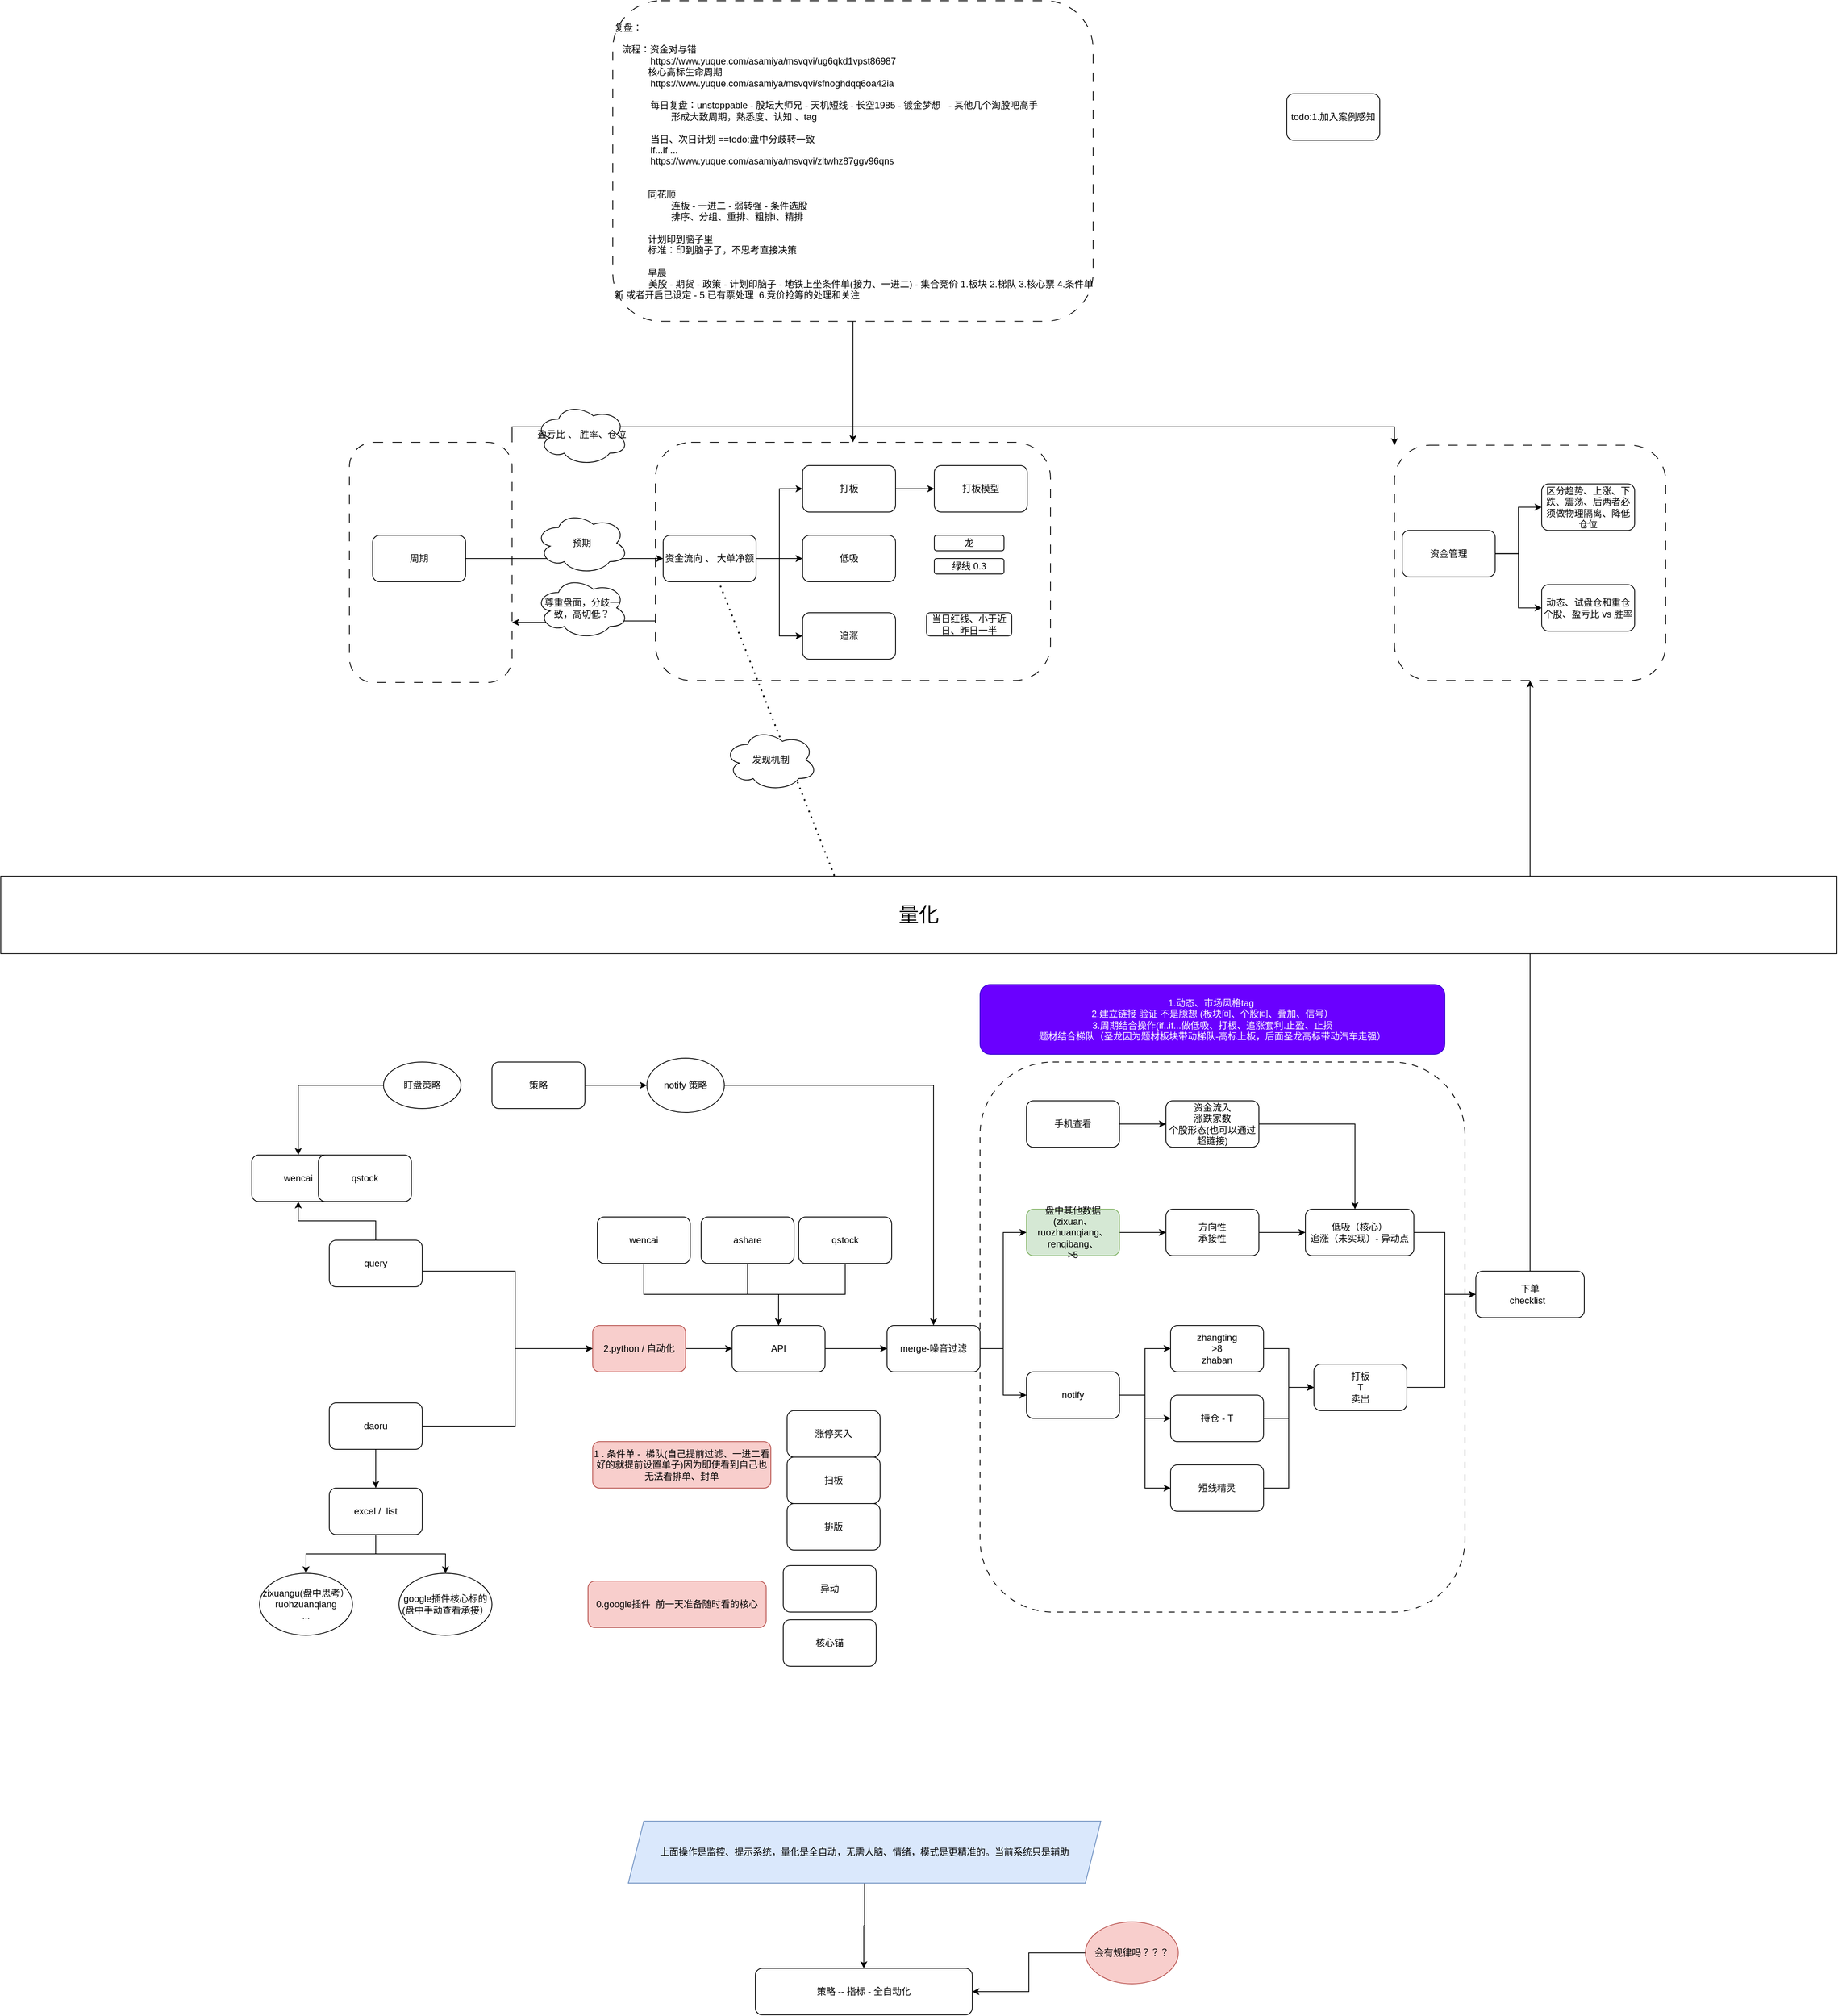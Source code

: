<mxfile version="22.0.8" type="github">
  <diagram name="第 1 页" id="y5jETXpf-k1WF732A3_M">
    <mxGraphModel dx="2739" dy="2273" grid="1" gridSize="10" guides="1" tooltips="1" connect="1" arrows="1" fold="1" page="1" pageScale="1" pageWidth="827" pageHeight="1169" math="0" shadow="0">
      <root>
        <mxCell id="0" />
        <mxCell id="1" parent="0" />
        <mxCell id="3b5u9iy_GeAOWJdaI9El-85" style="edgeStyle=orthogonalEdgeStyle;rounded=0;orthogonalLoop=1;jettySize=auto;html=1;exitX=0;exitY=0.75;exitDx=0;exitDy=0;entryX=1;entryY=0.75;entryDx=0;entryDy=0;" edge="1" parent="1" source="Gqe8VwMSzwfpg7zT9i1C-9" target="Gqe8VwMSzwfpg7zT9i1C-8">
          <mxGeometry relative="1" as="geometry" />
        </mxCell>
        <mxCell id="Gqe8VwMSzwfpg7zT9i1C-9" value="" style="rounded=1;whiteSpace=wrap;html=1;dashed=1;dashPattern=12 12;" parent="1" vertex="1">
          <mxGeometry x="455" y="50" width="510" height="307.5" as="geometry" />
        </mxCell>
        <mxCell id="3b5u9iy_GeAOWJdaI9El-81" style="edgeStyle=orthogonalEdgeStyle;rounded=0;orthogonalLoop=1;jettySize=auto;html=1;exitX=1;exitY=0;exitDx=0;exitDy=0;entryX=0;entryY=0;entryDx=0;entryDy=0;" edge="1" parent="1" source="Gqe8VwMSzwfpg7zT9i1C-8" target="Gqe8VwMSzwfpg7zT9i1C-15">
          <mxGeometry relative="1" as="geometry" />
        </mxCell>
        <mxCell id="Gqe8VwMSzwfpg7zT9i1C-8" value="" style="rounded=1;whiteSpace=wrap;html=1;dashed=1;dashPattern=12 12;" parent="1" vertex="1">
          <mxGeometry x="60" y="50" width="210" height="310" as="geometry" />
        </mxCell>
        <mxCell id="Gqe8VwMSzwfpg7zT9i1C-10" style="edgeStyle=orthogonalEdgeStyle;rounded=0;orthogonalLoop=1;jettySize=auto;html=1;exitX=1;exitY=0.5;exitDx=0;exitDy=0;" parent="1" source="Gqe8VwMSzwfpg7zT9i1C-1" target="Gqe8VwMSzwfpg7zT9i1C-2" edge="1">
          <mxGeometry relative="1" as="geometry" />
        </mxCell>
        <mxCell id="Gqe8VwMSzwfpg7zT9i1C-1" value="周期" style="rounded=1;whiteSpace=wrap;html=1;" parent="1" vertex="1">
          <mxGeometry x="90" y="170" width="120" height="60" as="geometry" />
        </mxCell>
        <mxCell id="Gqe8VwMSzwfpg7zT9i1C-11" style="edgeStyle=orthogonalEdgeStyle;rounded=0;orthogonalLoop=1;jettySize=auto;html=1;exitX=1;exitY=0.5;exitDx=0;exitDy=0;entryX=0;entryY=0.5;entryDx=0;entryDy=0;" parent="1" source="Gqe8VwMSzwfpg7zT9i1C-2" target="Gqe8VwMSzwfpg7zT9i1C-3" edge="1">
          <mxGeometry relative="1" as="geometry" />
        </mxCell>
        <mxCell id="Gqe8VwMSzwfpg7zT9i1C-12" style="edgeStyle=orthogonalEdgeStyle;rounded=0;orthogonalLoop=1;jettySize=auto;html=1;exitX=1;exitY=0.5;exitDx=0;exitDy=0;" parent="1" source="Gqe8VwMSzwfpg7zT9i1C-2" target="Gqe8VwMSzwfpg7zT9i1C-4" edge="1">
          <mxGeometry relative="1" as="geometry" />
        </mxCell>
        <mxCell id="Gqe8VwMSzwfpg7zT9i1C-13" style="edgeStyle=orthogonalEdgeStyle;rounded=0;orthogonalLoop=1;jettySize=auto;html=1;exitX=1;exitY=0.5;exitDx=0;exitDy=0;entryX=0;entryY=0.5;entryDx=0;entryDy=0;" parent="1" source="Gqe8VwMSzwfpg7zT9i1C-2" target="Gqe8VwMSzwfpg7zT9i1C-6" edge="1">
          <mxGeometry relative="1" as="geometry" />
        </mxCell>
        <mxCell id="Gqe8VwMSzwfpg7zT9i1C-2" value="资金流向 、 大单净额" style="rounded=1;whiteSpace=wrap;html=1;" parent="1" vertex="1">
          <mxGeometry x="465" y="170" width="120" height="60" as="geometry" />
        </mxCell>
        <mxCell id="Gqe8VwMSzwfpg7zT9i1C-16" style="edgeStyle=orthogonalEdgeStyle;rounded=0;orthogonalLoop=1;jettySize=auto;html=1;exitX=1;exitY=0.5;exitDx=0;exitDy=0;" parent="1" source="Gqe8VwMSzwfpg7zT9i1C-3" target="Gqe8VwMSzwfpg7zT9i1C-7" edge="1">
          <mxGeometry relative="1" as="geometry" />
        </mxCell>
        <mxCell id="Gqe8VwMSzwfpg7zT9i1C-3" value="打板" style="rounded=1;whiteSpace=wrap;html=1;" parent="1" vertex="1">
          <mxGeometry x="645" y="80" width="120" height="60" as="geometry" />
        </mxCell>
        <mxCell id="Gqe8VwMSzwfpg7zT9i1C-4" value="低吸" style="rounded=1;whiteSpace=wrap;html=1;" parent="1" vertex="1">
          <mxGeometry x="645" y="170" width="120" height="60" as="geometry" />
        </mxCell>
        <mxCell id="Gqe8VwMSzwfpg7zT9i1C-6" value="追涨" style="rounded=1;whiteSpace=wrap;html=1;" parent="1" vertex="1">
          <mxGeometry x="645" y="270" width="120" height="60" as="geometry" />
        </mxCell>
        <mxCell id="Gqe8VwMSzwfpg7zT9i1C-7" value="打板模型" style="rounded=1;whiteSpace=wrap;html=1;" parent="1" vertex="1">
          <mxGeometry x="815" y="80" width="120" height="60" as="geometry" />
        </mxCell>
        <mxCell id="Gqe8VwMSzwfpg7zT9i1C-14" value="todo:1.加入案例感知" style="rounded=1;whiteSpace=wrap;html=1;" parent="1" vertex="1">
          <mxGeometry x="1270" y="-400" width="120" height="60" as="geometry" />
        </mxCell>
        <mxCell id="Gqe8VwMSzwfpg7zT9i1C-15" value="" style="rounded=1;whiteSpace=wrap;html=1;dashed=1;dashPattern=12 12;" parent="1" vertex="1">
          <mxGeometry x="1409" y="53.75" width="350" height="303.75" as="geometry" />
        </mxCell>
        <mxCell id="Gqe8VwMSzwfpg7zT9i1C-17" value="龙" style="rounded=1;whiteSpace=wrap;html=1;" parent="1" vertex="1">
          <mxGeometry x="815" y="170" width="90" height="20" as="geometry" />
        </mxCell>
        <mxCell id="Gqe8VwMSzwfpg7zT9i1C-18" value="绿线 0.3" style="rounded=1;whiteSpace=wrap;html=1;" parent="1" vertex="1">
          <mxGeometry x="815" y="200" width="90" height="20" as="geometry" />
        </mxCell>
        <mxCell id="Gqe8VwMSzwfpg7zT9i1C-19" value="当日红线、小于近日、昨日一半" style="rounded=1;whiteSpace=wrap;html=1;" parent="1" vertex="1">
          <mxGeometry x="805" y="270" width="110" height="30" as="geometry" />
        </mxCell>
        <mxCell id="Gqe8VwMSzwfpg7zT9i1C-23" style="edgeStyle=orthogonalEdgeStyle;rounded=0;orthogonalLoop=1;jettySize=auto;html=1;exitX=1;exitY=0.5;exitDx=0;exitDy=0;entryX=0;entryY=0.5;entryDx=0;entryDy=0;" parent="1" source="Gqe8VwMSzwfpg7zT9i1C-20" target="Gqe8VwMSzwfpg7zT9i1C-22" edge="1">
          <mxGeometry relative="1" as="geometry" />
        </mxCell>
        <mxCell id="Gqe8VwMSzwfpg7zT9i1C-24" style="edgeStyle=orthogonalEdgeStyle;rounded=0;orthogonalLoop=1;jettySize=auto;html=1;exitX=1;exitY=0.5;exitDx=0;exitDy=0;entryX=0;entryY=0.5;entryDx=0;entryDy=0;" parent="1" source="Gqe8VwMSzwfpg7zT9i1C-20" target="Gqe8VwMSzwfpg7zT9i1C-21" edge="1">
          <mxGeometry relative="1" as="geometry" />
        </mxCell>
        <mxCell id="Gqe8VwMSzwfpg7zT9i1C-20" value="资金管理" style="rounded=1;whiteSpace=wrap;html=1;" parent="1" vertex="1">
          <mxGeometry x="1419" y="163.75" width="120" height="60" as="geometry" />
        </mxCell>
        <mxCell id="Gqe8VwMSzwfpg7zT9i1C-21" value="动态、试盘仓和重仓个股、盈亏比 vs 胜率" style="rounded=1;whiteSpace=wrap;html=1;" parent="1" vertex="1">
          <mxGeometry x="1599" y="233.75" width="120" height="60" as="geometry" />
        </mxCell>
        <mxCell id="Gqe8VwMSzwfpg7zT9i1C-22" value="区分趋势、上涨、下跌、震荡、后两者必须做物理隔离、降低仓位" style="rounded=1;whiteSpace=wrap;html=1;" parent="1" vertex="1">
          <mxGeometry x="1599" y="103.75" width="120" height="60" as="geometry" />
        </mxCell>
        <mxCell id="3b5u9iy_GeAOWJdaI9El-80" style="edgeStyle=orthogonalEdgeStyle;rounded=0;orthogonalLoop=1;jettySize=auto;html=1;exitX=0.5;exitY=1;exitDx=0;exitDy=0;" edge="1" parent="1" source="Gqe8VwMSzwfpg7zT9i1C-25" target="Gqe8VwMSzwfpg7zT9i1C-9">
          <mxGeometry relative="1" as="geometry" />
        </mxCell>
        <mxCell id="Gqe8VwMSzwfpg7zT9i1C-25" value="&lt;div style=&quot;text-align: justify;&quot;&gt;&lt;span style=&quot;background-color: initial;&quot;&gt;复盘：&lt;/span&gt;&lt;/div&gt;&lt;div style=&quot;text-align: justify;&quot;&gt;&lt;span style=&quot;background-color: initial;&quot;&gt;&lt;br&gt;&lt;/span&gt;&lt;/div&gt;&lt;div style=&quot;text-align: justify;&quot;&gt;&lt;span style=&quot;background-color: initial;&quot;&gt;&amp;nbsp; &amp;nbsp;流程：资金对与错&amp;nbsp;&amp;nbsp;&lt;/span&gt;&lt;/div&gt;&lt;div style=&quot;text-align: justify;&quot;&gt;&lt;span style=&quot;background-color: initial;&quot;&gt;&amp;nbsp; &amp;nbsp; &amp;nbsp; &amp;nbsp; &amp;nbsp; &amp;nbsp; &amp;nbsp; https://www.yuque.com/asamiya/msvqvi/ug6qkd1vpst86987&lt;/span&gt;&lt;/div&gt;&lt;div style=&quot;text-align: justify;&quot;&gt;&lt;span style=&quot;background-color: initial;&quot;&gt;&amp;nbsp; &amp;nbsp; &amp;nbsp; &amp;nbsp; &amp;nbsp; &amp;nbsp; &amp;nbsp;核心高标生命周期&lt;/span&gt;&lt;/div&gt;&lt;div style=&quot;text-align: justify;&quot;&gt;&lt;span style=&quot;background-color: initial;&quot;&gt;&amp;nbsp; &amp;nbsp; &amp;nbsp; &amp;nbsp; &amp;nbsp; &amp;nbsp; &amp;nbsp; https://www.yuque.com/asamiya/msvqvi/sfnoghdqq6oa42ia&lt;/span&gt;&lt;/div&gt;&lt;div style=&quot;text-align: justify;&quot;&gt;&lt;span style=&quot;background-color: initial;&quot;&gt;&lt;br&gt;&lt;/span&gt;&lt;/div&gt;&lt;div style=&quot;text-align: justify;&quot;&gt;&lt;span style=&quot;background-color: initial;&quot;&gt;&lt;span style=&quot;white-space: pre;&quot;&gt;&#x9;&lt;/span&gt;&amp;nbsp; &amp;nbsp; &amp;nbsp; 每日复盘：unstoppable - 股坛大师兄 - 天机短线 - 长空1985 - 镀金梦想&amp;nbsp; &amp;nbsp;- 其他几个淘股吧高手&lt;br&gt;&lt;/span&gt;&lt;/div&gt;&lt;div style=&quot;text-align: justify;&quot;&gt;&lt;span style=&quot;background-color: initial;&quot;&gt;&amp;nbsp; &amp;nbsp; &amp;nbsp; &amp;nbsp; &amp;nbsp; &amp;nbsp; &amp;nbsp; &amp;nbsp; &amp;nbsp; &amp;nbsp; &amp;nbsp; 形成大致周期，熟悉度、认知 、tag&lt;/span&gt;&lt;/div&gt;&lt;div style=&quot;text-align: justify;&quot;&gt;&lt;span style=&quot;background-color: initial;&quot;&gt;&lt;br&gt;&lt;/span&gt;&lt;/div&gt;&lt;blockquote style=&quot;margin: 0 0 0 40px; border: none; padding: 0px;&quot;&gt;&lt;div style=&quot;text-align: justify;&quot;&gt;&lt;span style=&quot;background-color: initial;&quot;&gt;&amp;nbsp; 当日、次日计划 ==todo:盘中分歧转一致&lt;/span&gt;&lt;/div&gt;&lt;div style=&quot;text-align: justify;&quot;&gt;&lt;span style=&quot;background-color: initial;&quot;&gt;&amp;nbsp; if...if ...&amp;nbsp; &amp;nbsp; &amp;nbsp; &amp;nbsp;&amp;nbsp;&lt;/span&gt;&lt;/div&gt;&amp;nbsp; https://www.yuque.com/asamiya/msvqvi/zltwhz87ggv96qns&lt;/blockquote&gt;&lt;br&gt;&amp;nbsp; &amp;nbsp; &amp;nbsp; &amp;nbsp; &amp;nbsp;&amp;nbsp;&lt;br&gt;&amp;nbsp; &amp;nbsp; &amp;nbsp; &amp;nbsp; &amp;nbsp; &amp;nbsp; &amp;nbsp;同花顺&lt;br&gt;&lt;div style=&quot;text-align: justify;&quot;&gt;&lt;span style=&quot;background-color: initial;&quot;&gt;&amp;nbsp; &amp;nbsp; &amp;nbsp; &amp;nbsp; &amp;nbsp; &amp;nbsp; &amp;nbsp; &amp;nbsp; &amp;nbsp; &amp;nbsp; &amp;nbsp; 连板 - 一进二 - 弱转强 - 条件选股&amp;nbsp;&lt;/span&gt;&lt;/div&gt;&lt;div style=&quot;text-align: justify;&quot;&gt;&lt;span style=&quot;background-color: initial;&quot;&gt;&amp;nbsp; &amp;nbsp; &amp;nbsp; &amp;nbsp; &amp;nbsp; &amp;nbsp; &amp;nbsp; &amp;nbsp; &amp;nbsp; &amp;nbsp; &amp;nbsp; 排序、分组、重排、粗排i、精排&lt;/span&gt;&lt;/div&gt;&lt;div style=&quot;text-align: justify;&quot;&gt;&lt;br&gt;&lt;/div&gt;&lt;div style=&quot;text-align: justify;&quot;&gt;&amp;nbsp; &amp;nbsp; &amp;nbsp; &amp;nbsp; &amp;nbsp; &amp;nbsp; &amp;nbsp;计划印到脑子里&lt;/div&gt;&lt;div style=&quot;text-align: justify;&quot;&gt;&lt;span style=&quot;background-color: initial;&quot;&gt;&amp;nbsp; &amp;nbsp; &amp;nbsp; &amp;nbsp; &amp;nbsp; &amp;nbsp; &amp;nbsp;标准：印到脑子了，不思考直接决策&lt;/span&gt;&lt;/div&gt;&lt;div style=&quot;text-align: justify;&quot;&gt;&lt;span style=&quot;background-color: initial;&quot;&gt;&lt;br&gt;&lt;/span&gt;&lt;/div&gt;&lt;div style=&quot;text-align: justify;&quot;&gt;&lt;span style=&quot;background-color: initial;&quot;&gt;&amp;nbsp; &amp;nbsp; &amp;nbsp; &amp;nbsp; &amp;nbsp; &amp;nbsp; &amp;nbsp;早晨&lt;/span&gt;&lt;/div&gt;&lt;div style=&quot;text-align: justify;&quot;&gt;&lt;span style=&quot;background-color: initial;&quot;&gt;&amp;nbsp; &amp;nbsp; &amp;nbsp; &amp;nbsp; &amp;nbsp; &amp;nbsp; &amp;nbsp;美股 - 期货 - 政策 - 计划印脑子 - 地铁上坐条件单(接力、一进二) - 集合竞价 1.板块 2.梯队 3.核心票 4.条件单 新 或者开启已设定 - 5.已有票处理&amp;nbsp; 6.竞价抢筹的处理和关注&lt;/span&gt;&lt;/div&gt;" style="rounded=1;whiteSpace=wrap;html=1;dashed=1;dashPattern=12 12;align=left;" parent="1" vertex="1">
          <mxGeometry x="400" y="-520" width="620" height="413.75" as="geometry" />
        </mxCell>
        <mxCell id="3b5u9iy_GeAOWJdaI9El-1" value="" style="rounded=1;whiteSpace=wrap;html=1;dashed=1;dashPattern=8 8;" vertex="1" parent="1">
          <mxGeometry x="874" y="850" width="626" height="710" as="geometry" />
        </mxCell>
        <mxCell id="3b5u9iy_GeAOWJdaI9El-2" style="edgeStyle=orthogonalEdgeStyle;rounded=0;orthogonalLoop=1;jettySize=auto;html=1;exitX=0.5;exitY=0;exitDx=0;exitDy=0;entryX=0.5;entryY=1;entryDx=0;entryDy=0;" edge="1" parent="1" source="3b5u9iy_GeAOWJdaI9El-4" target="3b5u9iy_GeAOWJdaI9El-10">
          <mxGeometry relative="1" as="geometry" />
        </mxCell>
        <mxCell id="3b5u9iy_GeAOWJdaI9El-3" style="edgeStyle=orthogonalEdgeStyle;rounded=0;orthogonalLoop=1;jettySize=auto;html=1;exitX=0.5;exitY=1;exitDx=0;exitDy=0;entryX=0;entryY=0.5;entryDx=0;entryDy=0;" edge="1" parent="1" source="3b5u9iy_GeAOWJdaI9El-4" target="3b5u9iy_GeAOWJdaI9El-6">
          <mxGeometry relative="1" as="geometry">
            <Array as="points">
              <mxPoint x="274" y="1120" />
              <mxPoint x="274" y="1220" />
            </Array>
          </mxGeometry>
        </mxCell>
        <mxCell id="3b5u9iy_GeAOWJdaI9El-4" value="query" style="rounded=1;whiteSpace=wrap;html=1;" vertex="1" parent="1">
          <mxGeometry x="34" y="1080" width="120" height="60" as="geometry" />
        </mxCell>
        <mxCell id="3b5u9iy_GeAOWJdaI9El-5" style="edgeStyle=orthogonalEdgeStyle;rounded=0;orthogonalLoop=1;jettySize=auto;html=1;exitX=1;exitY=0.5;exitDx=0;exitDy=0;entryX=0;entryY=0.5;entryDx=0;entryDy=0;" edge="1" parent="1" source="3b5u9iy_GeAOWJdaI9El-6" target="3b5u9iy_GeAOWJdaI9El-18">
          <mxGeometry relative="1" as="geometry" />
        </mxCell>
        <mxCell id="3b5u9iy_GeAOWJdaI9El-6" value="2.python / 自动化" style="rounded=1;whiteSpace=wrap;html=1;fillColor=#f8cecc;strokeColor=#b85450;" vertex="1" parent="1">
          <mxGeometry x="374" y="1190" width="120" height="60" as="geometry" />
        </mxCell>
        <mxCell id="3b5u9iy_GeAOWJdaI9El-7" style="edgeStyle=orthogonalEdgeStyle;rounded=0;orthogonalLoop=1;jettySize=auto;html=1;exitX=1;exitY=0.5;exitDx=0;exitDy=0;entryX=0;entryY=0.5;entryDx=0;entryDy=0;" edge="1" parent="1" source="3b5u9iy_GeAOWJdaI9El-9" target="3b5u9iy_GeAOWJdaI9El-6">
          <mxGeometry relative="1" as="geometry">
            <Array as="points">
              <mxPoint x="274" y="1320" />
              <mxPoint x="274" y="1220" />
            </Array>
          </mxGeometry>
        </mxCell>
        <mxCell id="3b5u9iy_GeAOWJdaI9El-8" style="edgeStyle=orthogonalEdgeStyle;rounded=0;orthogonalLoop=1;jettySize=auto;html=1;exitX=0.5;exitY=1;exitDx=0;exitDy=0;" edge="1" parent="1" source="3b5u9iy_GeAOWJdaI9El-9" target="3b5u9iy_GeAOWJdaI9El-13">
          <mxGeometry relative="1" as="geometry" />
        </mxCell>
        <mxCell id="3b5u9iy_GeAOWJdaI9El-9" value="daoru" style="rounded=1;whiteSpace=wrap;html=1;" vertex="1" parent="1">
          <mxGeometry x="34" y="1290" width="120" height="60" as="geometry" />
        </mxCell>
        <mxCell id="3b5u9iy_GeAOWJdaI9El-10" value="wencai" style="rounded=1;whiteSpace=wrap;html=1;" vertex="1" parent="1">
          <mxGeometry x="-66" y="970" width="120" height="60" as="geometry" />
        </mxCell>
        <mxCell id="3b5u9iy_GeAOWJdaI9El-11" style="edgeStyle=orthogonalEdgeStyle;rounded=0;orthogonalLoop=1;jettySize=auto;html=1;exitX=0.5;exitY=1;exitDx=0;exitDy=0;" edge="1" parent="1" source="3b5u9iy_GeAOWJdaI9El-13" target="3b5u9iy_GeAOWJdaI9El-29">
          <mxGeometry relative="1" as="geometry" />
        </mxCell>
        <mxCell id="3b5u9iy_GeAOWJdaI9El-12" style="edgeStyle=orthogonalEdgeStyle;rounded=0;orthogonalLoop=1;jettySize=auto;html=1;exitX=0.5;exitY=1;exitDx=0;exitDy=0;entryX=0.5;entryY=0;entryDx=0;entryDy=0;" edge="1" parent="1" source="3b5u9iy_GeAOWJdaI9El-13" target="3b5u9iy_GeAOWJdaI9El-30">
          <mxGeometry relative="1" as="geometry" />
        </mxCell>
        <mxCell id="3b5u9iy_GeAOWJdaI9El-13" value="excel /&amp;nbsp; list" style="rounded=1;whiteSpace=wrap;html=1;" vertex="1" parent="1">
          <mxGeometry x="34" y="1400" width="120" height="60" as="geometry" />
        </mxCell>
        <mxCell id="3b5u9iy_GeAOWJdaI9El-14" style="edgeStyle=orthogonalEdgeStyle;rounded=0;orthogonalLoop=1;jettySize=auto;html=1;exitX=0;exitY=0.5;exitDx=0;exitDy=0;entryX=0.5;entryY=0;entryDx=0;entryDy=0;" edge="1" parent="1" source="3b5u9iy_GeAOWJdaI9El-50" target="3b5u9iy_GeAOWJdaI9El-10">
          <mxGeometry relative="1" as="geometry" />
        </mxCell>
        <mxCell id="3b5u9iy_GeAOWJdaI9El-15" style="edgeStyle=orthogonalEdgeStyle;rounded=0;orthogonalLoop=1;jettySize=auto;html=1;exitX=1;exitY=0.5;exitDx=0;exitDy=0;" edge="1" parent="1" source="3b5u9iy_GeAOWJdaI9El-56" target="3b5u9iy_GeAOWJdaI9El-25">
          <mxGeometry relative="1" as="geometry" />
        </mxCell>
        <mxCell id="3b5u9iy_GeAOWJdaI9El-16" value="策略" style="rounded=1;whiteSpace=wrap;html=1;" vertex="1" parent="1">
          <mxGeometry x="244" y="850" width="120" height="60" as="geometry" />
        </mxCell>
        <mxCell id="3b5u9iy_GeAOWJdaI9El-17" style="edgeStyle=orthogonalEdgeStyle;rounded=0;orthogonalLoop=1;jettySize=auto;html=1;exitX=1;exitY=0.5;exitDx=0;exitDy=0;" edge="1" parent="1" source="3b5u9iy_GeAOWJdaI9El-18" target="3b5u9iy_GeAOWJdaI9El-25">
          <mxGeometry relative="1" as="geometry" />
        </mxCell>
        <mxCell id="3b5u9iy_GeAOWJdaI9El-18" value="API" style="rounded=1;whiteSpace=wrap;html=1;" vertex="1" parent="1">
          <mxGeometry x="554" y="1190" width="120" height="60" as="geometry" />
        </mxCell>
        <mxCell id="3b5u9iy_GeAOWJdaI9El-19" style="edgeStyle=orthogonalEdgeStyle;rounded=0;orthogonalLoop=1;jettySize=auto;html=1;exitX=0.5;exitY=1;exitDx=0;exitDy=0;" edge="1" parent="1" source="3b5u9iy_GeAOWJdaI9El-20" target="3b5u9iy_GeAOWJdaI9El-18">
          <mxGeometry relative="1" as="geometry" />
        </mxCell>
        <mxCell id="3b5u9iy_GeAOWJdaI9El-20" value="wencai" style="rounded=1;whiteSpace=wrap;html=1;" vertex="1" parent="1">
          <mxGeometry x="380" y="1050" width="120" height="60" as="geometry" />
        </mxCell>
        <mxCell id="3b5u9iy_GeAOWJdaI9El-21" style="edgeStyle=orthogonalEdgeStyle;rounded=0;orthogonalLoop=1;jettySize=auto;html=1;exitX=0.5;exitY=1;exitDx=0;exitDy=0;" edge="1" parent="1" source="3b5u9iy_GeAOWJdaI9El-22" target="3b5u9iy_GeAOWJdaI9El-18">
          <mxGeometry relative="1" as="geometry" />
        </mxCell>
        <mxCell id="3b5u9iy_GeAOWJdaI9El-22" value="ashare" style="rounded=1;whiteSpace=wrap;html=1;" vertex="1" parent="1">
          <mxGeometry x="514" y="1050" width="120" height="60" as="geometry" />
        </mxCell>
        <mxCell id="3b5u9iy_GeAOWJdaI9El-23" style="edgeStyle=orthogonalEdgeStyle;rounded=0;orthogonalLoop=1;jettySize=auto;html=1;exitX=1;exitY=0.5;exitDx=0;exitDy=0;" edge="1" parent="1" source="3b5u9iy_GeAOWJdaI9El-25" target="3b5u9iy_GeAOWJdaI9El-28">
          <mxGeometry relative="1" as="geometry" />
        </mxCell>
        <mxCell id="3b5u9iy_GeAOWJdaI9El-24" style="edgeStyle=orthogonalEdgeStyle;rounded=0;orthogonalLoop=1;jettySize=auto;html=1;exitX=1;exitY=0.5;exitDx=0;exitDy=0;entryX=0;entryY=0.5;entryDx=0;entryDy=0;" edge="1" parent="1" source="3b5u9iy_GeAOWJdaI9El-25" target="3b5u9iy_GeAOWJdaI9El-34">
          <mxGeometry relative="1" as="geometry" />
        </mxCell>
        <mxCell id="3b5u9iy_GeAOWJdaI9El-25" value="merge-噪音过滤" style="rounded=1;whiteSpace=wrap;html=1;" vertex="1" parent="1">
          <mxGeometry x="754" y="1190" width="120" height="60" as="geometry" />
        </mxCell>
        <mxCell id="3b5u9iy_GeAOWJdaI9El-26" style="edgeStyle=orthogonalEdgeStyle;rounded=0;orthogonalLoop=1;jettySize=auto;html=1;exitX=1;exitY=0.5;exitDx=0;exitDy=0;" edge="1" parent="1" source="3b5u9iy_GeAOWJdaI9El-28" target="3b5u9iy_GeAOWJdaI9El-32">
          <mxGeometry relative="1" as="geometry" />
        </mxCell>
        <mxCell id="3b5u9iy_GeAOWJdaI9El-27" style="edgeStyle=orthogonalEdgeStyle;rounded=0;orthogonalLoop=1;jettySize=auto;html=1;exitX=1;exitY=0.5;exitDx=0;exitDy=0;entryX=0;entryY=0.5;entryDx=0;entryDy=0;" edge="1" parent="1" source="3b5u9iy_GeAOWJdaI9El-28" target="3b5u9iy_GeAOWJdaI9El-40">
          <mxGeometry relative="1" as="geometry" />
        </mxCell>
        <mxCell id="3b5u9iy_GeAOWJdaI9El-71" style="edgeStyle=orthogonalEdgeStyle;rounded=0;orthogonalLoop=1;jettySize=auto;html=1;exitX=1;exitY=0.5;exitDx=0;exitDy=0;entryX=0;entryY=0.5;entryDx=0;entryDy=0;" edge="1" parent="1" source="3b5u9iy_GeAOWJdaI9El-28" target="3b5u9iy_GeAOWJdaI9El-70">
          <mxGeometry relative="1" as="geometry" />
        </mxCell>
        <mxCell id="3b5u9iy_GeAOWJdaI9El-28" value="notify" style="rounded=1;whiteSpace=wrap;html=1;" vertex="1" parent="1">
          <mxGeometry x="934" y="1250" width="120" height="60" as="geometry" />
        </mxCell>
        <mxCell id="3b5u9iy_GeAOWJdaI9El-29" value="zixuangu(盘中思考）&lt;br&gt;ruohzuanqiang&lt;br&gt;..." style="ellipse;whiteSpace=wrap;html=1;" vertex="1" parent="1">
          <mxGeometry x="-56" y="1510" width="120" height="80" as="geometry" />
        </mxCell>
        <mxCell id="3b5u9iy_GeAOWJdaI9El-30" value="google插件核心标的&lt;br&gt;(盘中手动查看承接）" style="ellipse;whiteSpace=wrap;html=1;" vertex="1" parent="1">
          <mxGeometry x="124" y="1510" width="120" height="80" as="geometry" />
        </mxCell>
        <mxCell id="3b5u9iy_GeAOWJdaI9El-31" style="edgeStyle=orthogonalEdgeStyle;rounded=0;orthogonalLoop=1;jettySize=auto;html=1;exitX=1;exitY=0.5;exitDx=0;exitDy=0;entryX=0;entryY=0.5;entryDx=0;entryDy=0;" edge="1" parent="1" source="3b5u9iy_GeAOWJdaI9El-32" target="3b5u9iy_GeAOWJdaI9El-42">
          <mxGeometry relative="1" as="geometry" />
        </mxCell>
        <mxCell id="3b5u9iy_GeAOWJdaI9El-32" value="zhangting&lt;br&gt;&amp;gt;8&lt;br&gt;zhaban" style="rounded=1;whiteSpace=wrap;html=1;" vertex="1" parent="1">
          <mxGeometry x="1120" y="1190" width="120" height="60" as="geometry" />
        </mxCell>
        <mxCell id="3b5u9iy_GeAOWJdaI9El-33" style="edgeStyle=orthogonalEdgeStyle;rounded=0;orthogonalLoop=1;jettySize=auto;html=1;exitX=1;exitY=0.5;exitDx=0;exitDy=0;entryX=0;entryY=0.5;entryDx=0;entryDy=0;" edge="1" parent="1" source="3b5u9iy_GeAOWJdaI9El-34" target="3b5u9iy_GeAOWJdaI9El-36">
          <mxGeometry relative="1" as="geometry" />
        </mxCell>
        <mxCell id="3b5u9iy_GeAOWJdaI9El-34" value="盘中其他数据(zixuan、ruozhuanqiang、renqibang、&lt;br&gt;&amp;gt;5" style="rounded=1;whiteSpace=wrap;html=1;fillColor=#d5e8d4;strokeColor=#82b366;" vertex="1" parent="1">
          <mxGeometry x="934" y="1040" width="120" height="60" as="geometry" />
        </mxCell>
        <mxCell id="3b5u9iy_GeAOWJdaI9El-35" style="edgeStyle=orthogonalEdgeStyle;rounded=0;orthogonalLoop=1;jettySize=auto;html=1;exitX=1;exitY=0.5;exitDx=0;exitDy=0;" edge="1" parent="1" source="3b5u9iy_GeAOWJdaI9El-36" target="3b5u9iy_GeAOWJdaI9El-38">
          <mxGeometry relative="1" as="geometry" />
        </mxCell>
        <mxCell id="3b5u9iy_GeAOWJdaI9El-36" value="方向性&lt;br&gt;承接性" style="rounded=1;whiteSpace=wrap;html=1;" vertex="1" parent="1">
          <mxGeometry x="1114" y="1040" width="120" height="60" as="geometry" />
        </mxCell>
        <mxCell id="3b5u9iy_GeAOWJdaI9El-37" style="edgeStyle=orthogonalEdgeStyle;rounded=0;orthogonalLoop=1;jettySize=auto;html=1;exitX=1;exitY=0.5;exitDx=0;exitDy=0;entryX=0;entryY=0.5;entryDx=0;entryDy=0;" edge="1" parent="1" source="3b5u9iy_GeAOWJdaI9El-38" target="3b5u9iy_GeAOWJdaI9El-47">
          <mxGeometry relative="1" as="geometry">
            <Array as="points">
              <mxPoint x="1474" y="1070" />
              <mxPoint x="1474" y="1150" />
            </Array>
          </mxGeometry>
        </mxCell>
        <mxCell id="3b5u9iy_GeAOWJdaI9El-38" value="低吸（核心）&lt;br&gt;追涨（未实现）- 异动点" style="rounded=1;whiteSpace=wrap;html=1;" vertex="1" parent="1">
          <mxGeometry x="1294" y="1040" width="140" height="60" as="geometry" />
        </mxCell>
        <mxCell id="3b5u9iy_GeAOWJdaI9El-39" style="edgeStyle=orthogonalEdgeStyle;rounded=0;orthogonalLoop=1;jettySize=auto;html=1;exitX=1;exitY=0.5;exitDx=0;exitDy=0;entryX=0;entryY=0.5;entryDx=0;entryDy=0;" edge="1" parent="1" source="3b5u9iy_GeAOWJdaI9El-40" target="3b5u9iy_GeAOWJdaI9El-42">
          <mxGeometry relative="1" as="geometry" />
        </mxCell>
        <mxCell id="3b5u9iy_GeAOWJdaI9El-40" value="持仓 - T" style="rounded=1;whiteSpace=wrap;html=1;" vertex="1" parent="1">
          <mxGeometry x="1120" y="1280" width="120" height="60" as="geometry" />
        </mxCell>
        <mxCell id="3b5u9iy_GeAOWJdaI9El-41" style="edgeStyle=orthogonalEdgeStyle;rounded=0;orthogonalLoop=1;jettySize=auto;html=1;exitX=1;exitY=0.5;exitDx=0;exitDy=0;entryX=0;entryY=0.5;entryDx=0;entryDy=0;" edge="1" parent="1" source="3b5u9iy_GeAOWJdaI9El-42" target="3b5u9iy_GeAOWJdaI9El-47">
          <mxGeometry relative="1" as="geometry">
            <Array as="points">
              <mxPoint x="1474" y="1270" />
              <mxPoint x="1474" y="1150" />
            </Array>
          </mxGeometry>
        </mxCell>
        <mxCell id="3b5u9iy_GeAOWJdaI9El-42" value="打板&lt;br&gt;T&lt;br&gt;卖出" style="rounded=1;whiteSpace=wrap;html=1;" vertex="1" parent="1">
          <mxGeometry x="1305" y="1240" width="120" height="60" as="geometry" />
        </mxCell>
        <mxCell id="3b5u9iy_GeAOWJdaI9El-43" style="edgeStyle=orthogonalEdgeStyle;rounded=0;orthogonalLoop=1;jettySize=auto;html=1;exitX=1;exitY=0.5;exitDx=0;exitDy=0;entryX=0;entryY=0.5;entryDx=0;entryDy=0;" edge="1" parent="1" source="3b5u9iy_GeAOWJdaI9El-44" target="3b5u9iy_GeAOWJdaI9El-45">
          <mxGeometry relative="1" as="geometry" />
        </mxCell>
        <mxCell id="3b5u9iy_GeAOWJdaI9El-44" value="手机查看" style="rounded=1;whiteSpace=wrap;html=1;" vertex="1" parent="1">
          <mxGeometry x="934" y="900" width="120" height="60" as="geometry" />
        </mxCell>
        <mxCell id="3b5u9iy_GeAOWJdaI9El-45" value="资金流入&lt;br&gt;涨跌家数&lt;br&gt;个股形态(也可以通过超链接)" style="rounded=1;whiteSpace=wrap;html=1;" vertex="1" parent="1">
          <mxGeometry x="1114" y="900" width="120" height="60" as="geometry" />
        </mxCell>
        <mxCell id="3b5u9iy_GeAOWJdaI9El-46" style="edgeStyle=orthogonalEdgeStyle;rounded=0;orthogonalLoop=1;jettySize=auto;html=1;exitX=1;exitY=0.5;exitDx=0;exitDy=0;entryX=0.457;entryY=0;entryDx=0;entryDy=0;entryPerimeter=0;" edge="1" parent="1" source="3b5u9iy_GeAOWJdaI9El-45" target="3b5u9iy_GeAOWJdaI9El-38">
          <mxGeometry relative="1" as="geometry" />
        </mxCell>
        <mxCell id="3b5u9iy_GeAOWJdaI9El-79" style="edgeStyle=orthogonalEdgeStyle;rounded=0;orthogonalLoop=1;jettySize=auto;html=1;exitX=0.5;exitY=0;exitDx=0;exitDy=0;" edge="1" parent="1" source="3b5u9iy_GeAOWJdaI9El-47" target="Gqe8VwMSzwfpg7zT9i1C-15">
          <mxGeometry relative="1" as="geometry" />
        </mxCell>
        <mxCell id="3b5u9iy_GeAOWJdaI9El-47" value="下单&lt;br&gt;checklist&amp;nbsp;&amp;nbsp;" style="rounded=1;whiteSpace=wrap;html=1;" vertex="1" parent="1">
          <mxGeometry x="1514" y="1120" width="140" height="60" as="geometry" />
        </mxCell>
        <mxCell id="3b5u9iy_GeAOWJdaI9El-49" value="1.动态、市场风格tag&amp;nbsp; &lt;br&gt;2.建立链接 验证 不是臆想 (板块间、个股间、叠加、信号）&lt;br&gt;3.周期结合操作(if..if...做低吸、打板、追涨套利.止盈、止损&lt;br&gt;题材结合梯队（圣龙因为题材板块带动梯队-高标上板，后面圣龙高标带动汽车走强）" style="rounded=1;whiteSpace=wrap;html=1;fillColor=#6a00ff;strokeColor=#3700CC;fontColor=#ffffff;" vertex="1" parent="1">
          <mxGeometry x="874" y="750" width="600" height="90" as="geometry" />
        </mxCell>
        <mxCell id="3b5u9iy_GeAOWJdaI9El-50" value="盯盘策略" style="ellipse;whiteSpace=wrap;html=1;" vertex="1" parent="1">
          <mxGeometry x="104" y="850" width="100" height="60" as="geometry" />
        </mxCell>
        <mxCell id="3b5u9iy_GeAOWJdaI9El-51" style="edgeStyle=orthogonalEdgeStyle;rounded=0;orthogonalLoop=1;jettySize=auto;html=1;exitX=0.5;exitY=1;exitDx=0;exitDy=0;" edge="1" parent="1" source="3b5u9iy_GeAOWJdaI9El-52" target="3b5u9iy_GeAOWJdaI9El-57">
          <mxGeometry relative="1" as="geometry" />
        </mxCell>
        <mxCell id="3b5u9iy_GeAOWJdaI9El-52" value="上面操作是监控、提示系统，量化是全自动，无需人脑、情绪，模式是更精准的。当前系统只是辅助" style="shape=parallelogram;perimeter=parallelogramPerimeter;whiteSpace=wrap;html=1;fixedSize=1;fillColor=#dae8fc;strokeColor=#6c8ebf;" vertex="1" parent="1">
          <mxGeometry x="420" y="1830" width="610" height="80" as="geometry" />
        </mxCell>
        <mxCell id="3b5u9iy_GeAOWJdaI9El-55" value="" style="edgeStyle=orthogonalEdgeStyle;rounded=0;orthogonalLoop=1;jettySize=auto;html=1;exitX=1;exitY=0.5;exitDx=0;exitDy=0;" edge="1" parent="1" source="3b5u9iy_GeAOWJdaI9El-16" target="3b5u9iy_GeAOWJdaI9El-56">
          <mxGeometry relative="1" as="geometry">
            <mxPoint x="364" y="880" as="sourcePoint" />
            <mxPoint x="684" y="1210" as="targetPoint" />
          </mxGeometry>
        </mxCell>
        <mxCell id="3b5u9iy_GeAOWJdaI9El-56" value="notify 策略" style="ellipse;whiteSpace=wrap;html=1;" vertex="1" parent="1">
          <mxGeometry x="444" y="845" width="100" height="70" as="geometry" />
        </mxCell>
        <mxCell id="3b5u9iy_GeAOWJdaI9El-57" value="策略 -- 指标 - 全自动化" style="rounded=1;whiteSpace=wrap;html=1;" vertex="1" parent="1">
          <mxGeometry x="584" y="2020" width="280" height="60" as="geometry" />
        </mxCell>
        <mxCell id="3b5u9iy_GeAOWJdaI9El-58" style="edgeStyle=orthogonalEdgeStyle;rounded=0;orthogonalLoop=1;jettySize=auto;html=1;exitX=0;exitY=0.5;exitDx=0;exitDy=0;entryX=1;entryY=0.5;entryDx=0;entryDy=0;" edge="1" parent="1" source="3b5u9iy_GeAOWJdaI9El-59" target="3b5u9iy_GeAOWJdaI9El-57">
          <mxGeometry relative="1" as="geometry" />
        </mxCell>
        <mxCell id="3b5u9iy_GeAOWJdaI9El-59" value="会有规律吗？？？" style="ellipse;whiteSpace=wrap;html=1;fillColor=#f8cecc;strokeColor=#b85450;" vertex="1" parent="1">
          <mxGeometry x="1010" y="1960" width="120" height="80" as="geometry" />
        </mxCell>
        <mxCell id="3b5u9iy_GeAOWJdaI9El-60" value="1 . 条件单 -&amp;nbsp; 梯队(自己提前过滤、一进二看好的就提前设置单子)因为即使看到自己也无法看排单、封单" style="rounded=1;whiteSpace=wrap;html=1;fillColor=#f8cecc;strokeColor=#b85450;" vertex="1" parent="1">
          <mxGeometry x="374" y="1340" width="230" height="60" as="geometry" />
        </mxCell>
        <mxCell id="3b5u9iy_GeAOWJdaI9El-61" value="0.google插件&amp;nbsp; 前一天准备随时看的核心" style="rounded=1;whiteSpace=wrap;html=1;fillColor=#f8cecc;strokeColor=#b85450;" vertex="1" parent="1">
          <mxGeometry x="368" y="1520" width="230" height="60" as="geometry" />
        </mxCell>
        <mxCell id="3b5u9iy_GeAOWJdaI9El-62" value="&lt;font style=&quot;font-size: 26px;&quot;&gt;量化&lt;/font&gt;" style="rounded=0;whiteSpace=wrap;html=1;" vertex="1" parent="1">
          <mxGeometry x="-390" y="610" width="2370" height="100" as="geometry" />
        </mxCell>
        <mxCell id="3b5u9iy_GeAOWJdaI9El-63" value="" style="endArrow=none;dashed=1;html=1;dashPattern=1 3;strokeWidth=2;rounded=0;exitX=0.454;exitY=-0.006;exitDx=0;exitDy=0;exitPerimeter=0;" edge="1" parent="1" source="3b5u9iy_GeAOWJdaI9El-62" target="Gqe8VwMSzwfpg7zT9i1C-2">
          <mxGeometry width="50" height="50" relative="1" as="geometry">
            <mxPoint x="530" y="430" as="sourcePoint" />
            <mxPoint x="580" y="360" as="targetPoint" />
          </mxGeometry>
        </mxCell>
        <mxCell id="3b5u9iy_GeAOWJdaI9El-64" value="发现机制" style="ellipse;shape=cloud;whiteSpace=wrap;html=1;" vertex="1" parent="1">
          <mxGeometry x="544" y="420" width="120" height="80" as="geometry" />
        </mxCell>
        <mxCell id="3b5u9iy_GeAOWJdaI9El-69" style="edgeStyle=orthogonalEdgeStyle;rounded=0;orthogonalLoop=1;jettySize=auto;html=1;exitX=0.5;exitY=1;exitDx=0;exitDy=0;entryX=0.5;entryY=0;entryDx=0;entryDy=0;" edge="1" parent="1" source="3b5u9iy_GeAOWJdaI9El-68" target="3b5u9iy_GeAOWJdaI9El-18">
          <mxGeometry relative="1" as="geometry" />
        </mxCell>
        <mxCell id="3b5u9iy_GeAOWJdaI9El-68" value="qstock" style="rounded=1;whiteSpace=wrap;html=1;" vertex="1" parent="1">
          <mxGeometry x="640" y="1050" width="120" height="60" as="geometry" />
        </mxCell>
        <mxCell id="3b5u9iy_GeAOWJdaI9El-72" style="edgeStyle=orthogonalEdgeStyle;rounded=0;orthogonalLoop=1;jettySize=auto;html=1;exitX=1;exitY=0.5;exitDx=0;exitDy=0;entryX=0;entryY=0.5;entryDx=0;entryDy=0;" edge="1" parent="1" source="3b5u9iy_GeAOWJdaI9El-70" target="3b5u9iy_GeAOWJdaI9El-42">
          <mxGeometry relative="1" as="geometry" />
        </mxCell>
        <mxCell id="3b5u9iy_GeAOWJdaI9El-70" value="短线精灵" style="rounded=1;whiteSpace=wrap;html=1;" vertex="1" parent="1">
          <mxGeometry x="1120" y="1370" width="120" height="60" as="geometry" />
        </mxCell>
        <mxCell id="3b5u9iy_GeAOWJdaI9El-73" value="涨停买入" style="rounded=1;whiteSpace=wrap;html=1;" vertex="1" parent="1">
          <mxGeometry x="625" y="1300" width="120" height="60" as="geometry" />
        </mxCell>
        <mxCell id="3b5u9iy_GeAOWJdaI9El-74" value="扫板" style="rounded=1;whiteSpace=wrap;html=1;" vertex="1" parent="1">
          <mxGeometry x="625" y="1360" width="120" height="60" as="geometry" />
        </mxCell>
        <mxCell id="3b5u9iy_GeAOWJdaI9El-75" value="排版" style="rounded=1;whiteSpace=wrap;html=1;" vertex="1" parent="1">
          <mxGeometry x="625" y="1420" width="120" height="60" as="geometry" />
        </mxCell>
        <mxCell id="3b5u9iy_GeAOWJdaI9El-76" value="异动" style="rounded=1;whiteSpace=wrap;html=1;" vertex="1" parent="1">
          <mxGeometry x="620" y="1500" width="120" height="60" as="geometry" />
        </mxCell>
        <mxCell id="3b5u9iy_GeAOWJdaI9El-77" value="核心锚" style="rounded=1;whiteSpace=wrap;html=1;" vertex="1" parent="1">
          <mxGeometry x="620" y="1570" width="120" height="60" as="geometry" />
        </mxCell>
        <mxCell id="3b5u9iy_GeAOWJdaI9El-78" value="qstock" style="rounded=1;whiteSpace=wrap;html=1;" vertex="1" parent="1">
          <mxGeometry x="20" y="970" width="120" height="60" as="geometry" />
        </mxCell>
        <mxCell id="3b5u9iy_GeAOWJdaI9El-82" value="预期" style="ellipse;shape=cloud;whiteSpace=wrap;html=1;" vertex="1" parent="1">
          <mxGeometry x="300" y="140" width="120" height="80" as="geometry" />
        </mxCell>
        <mxCell id="3b5u9iy_GeAOWJdaI9El-86" value="尊重盘面，分歧一致，高切低？" style="ellipse;shape=cloud;whiteSpace=wrap;html=1;" vertex="1" parent="1">
          <mxGeometry x="300" y="223.75" width="120" height="80" as="geometry" />
        </mxCell>
        <mxCell id="3b5u9iy_GeAOWJdaI9El-88" value="盈亏比 、 胜率、仓位" style="ellipse;shape=cloud;whiteSpace=wrap;html=1;" vertex="1" parent="1">
          <mxGeometry x="300" width="120" height="80" as="geometry" />
        </mxCell>
      </root>
    </mxGraphModel>
  </diagram>
</mxfile>
